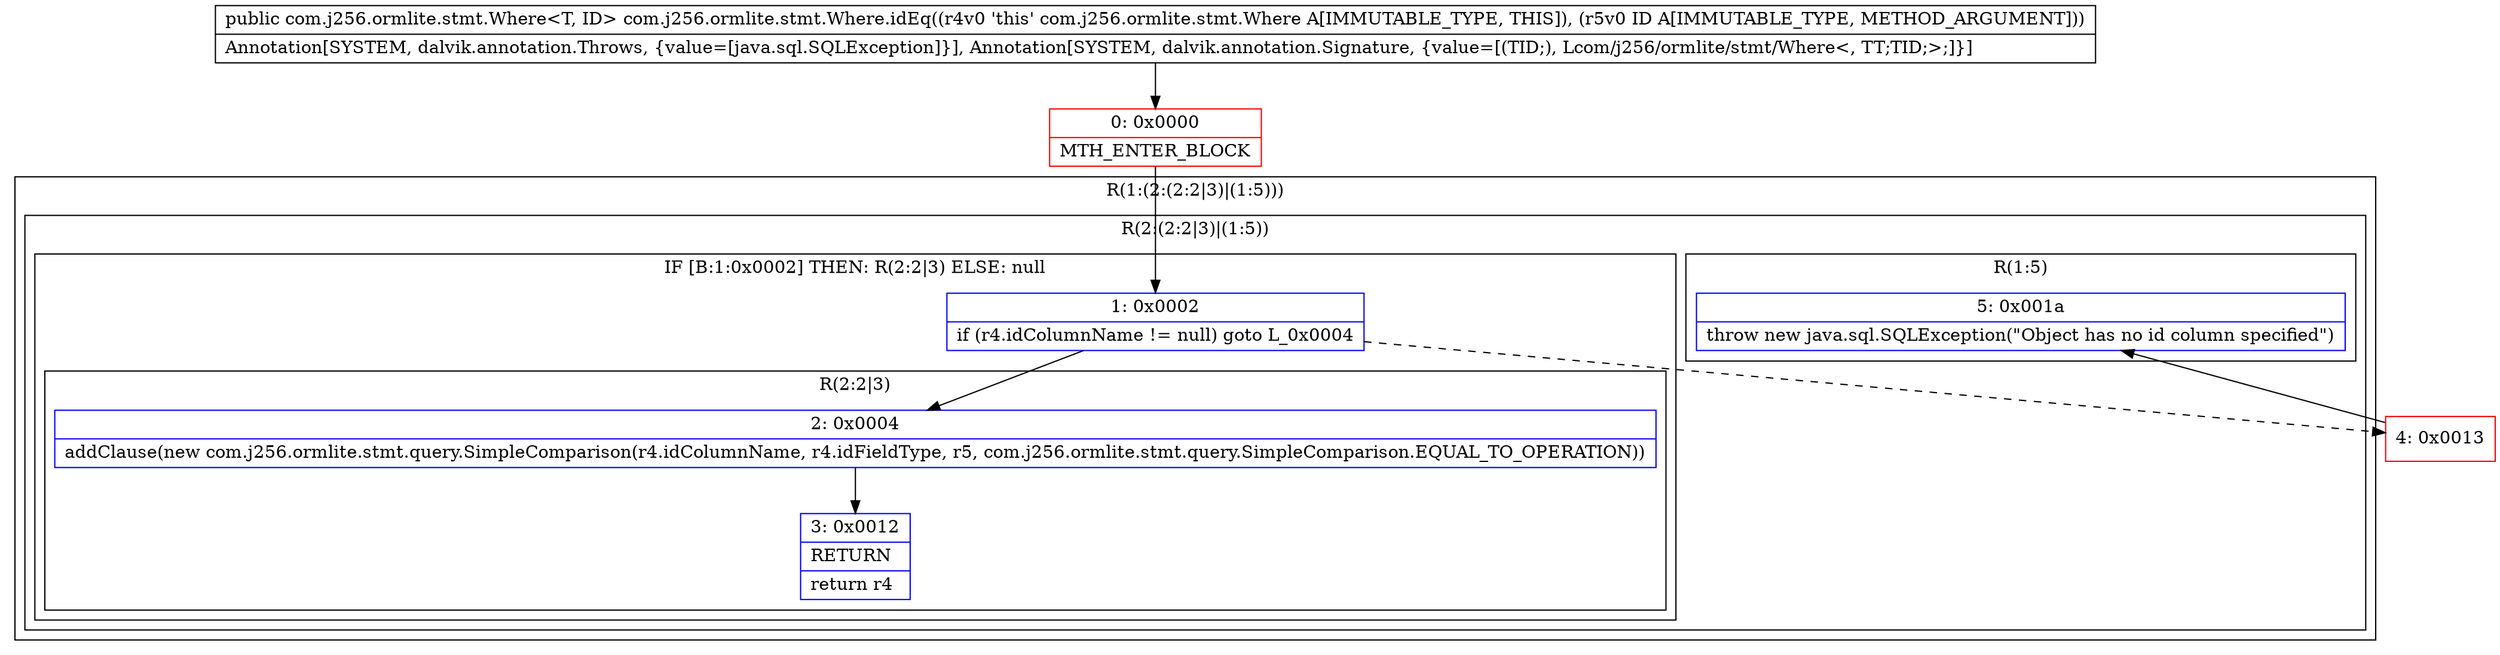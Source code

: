 digraph "CFG forcom.j256.ormlite.stmt.Where.idEq(Ljava\/lang\/Object;)Lcom\/j256\/ormlite\/stmt\/Where;" {
subgraph cluster_Region_515493411 {
label = "R(1:(2:(2:2|3)|(1:5)))";
node [shape=record,color=blue];
subgraph cluster_Region_2108005026 {
label = "R(2:(2:2|3)|(1:5))";
node [shape=record,color=blue];
subgraph cluster_IfRegion_1090286091 {
label = "IF [B:1:0x0002] THEN: R(2:2|3) ELSE: null";
node [shape=record,color=blue];
Node_1 [shape=record,label="{1\:\ 0x0002|if (r4.idColumnName != null) goto L_0x0004\l}"];
subgraph cluster_Region_1610311018 {
label = "R(2:2|3)";
node [shape=record,color=blue];
Node_2 [shape=record,label="{2\:\ 0x0004|addClause(new com.j256.ormlite.stmt.query.SimpleComparison(r4.idColumnName, r4.idFieldType, r5, com.j256.ormlite.stmt.query.SimpleComparison.EQUAL_TO_OPERATION))\l}"];
Node_3 [shape=record,label="{3\:\ 0x0012|RETURN\l|return r4\l}"];
}
}
subgraph cluster_Region_266563680 {
label = "R(1:5)";
node [shape=record,color=blue];
Node_5 [shape=record,label="{5\:\ 0x001a|throw new java.sql.SQLException(\"Object has no id column specified\")\l}"];
}
}
}
Node_0 [shape=record,color=red,label="{0\:\ 0x0000|MTH_ENTER_BLOCK\l}"];
Node_4 [shape=record,color=red,label="{4\:\ 0x0013}"];
MethodNode[shape=record,label="{public com.j256.ormlite.stmt.Where\<T, ID\> com.j256.ormlite.stmt.Where.idEq((r4v0 'this' com.j256.ormlite.stmt.Where A[IMMUTABLE_TYPE, THIS]), (r5v0 ID A[IMMUTABLE_TYPE, METHOD_ARGUMENT]))  | Annotation[SYSTEM, dalvik.annotation.Throws, \{value=[java.sql.SQLException]\}], Annotation[SYSTEM, dalvik.annotation.Signature, \{value=[(TID;), Lcom\/j256\/ormlite\/stmt\/Where\<, TT;TID;\>;]\}]\l}"];
MethodNode -> Node_0;
Node_1 -> Node_2;
Node_1 -> Node_4[style=dashed];
Node_2 -> Node_3;
Node_0 -> Node_1;
Node_4 -> Node_5;
}

